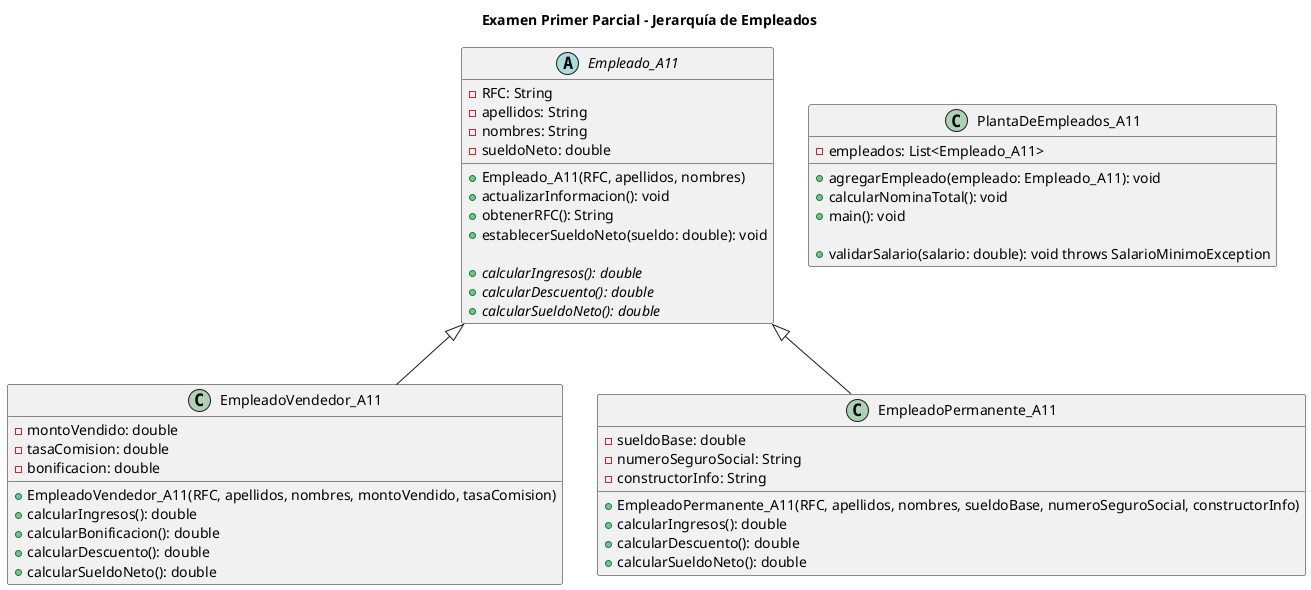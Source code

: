 @startuml
skinparam ClassAttributeIconStyle private
title Examen Primer Parcial - Jerarquía de Empleados

' Clase Abstracta Empleado
abstract class Empleado_A11 {
    - RFC: String
    - apellidos: String
    - nombres: String
    - sueldoNeto: double

    + Empleado_A11(RFC, apellidos, nombres)
    + actualizarInformacion(): void
    + obtenerRFC(): String
    + establecerSueldoNeto(sueldo: double): void

    + {abstract} calcularIngresos(): double
    + {abstract} calcularDescuento(): double
    + {abstract} calcularSueldoNeto(): double
}

' Clase Hija: Empleado Vendedor
class EmpleadoVendedor_A11 {
    - montoVendido: double
    - tasaComision: double
    - bonificacion: double

    + EmpleadoVendedor_A11(RFC, apellidos, nombres, montoVendido, tasaComision)
    + calcularIngresos(): double
    + calcularBonificacion(): double
    + calcularDescuento(): double
    + calcularSueldoNeto(): double
}

' Clase Hija: Empleado Permanente
class EmpleadoPermanente_A11 {
    - sueldoBase: double
    - numeroSeguroSocial: String
    - constructorInfo: String

    + EmpleadoPermanente_A11(RFC, apellidos, nombres, sueldoBase, numeroSeguroSocial, constructorInfo)
    + calcularIngresos(): double
    + calcularDescuento(): double
    + calcularSueldoNeto(): double
}

' Relaciones de Herencia
Empleado_A11 <|-- EmpleadoVendedor_A11
Empleado_A11 <|-- EmpleadoPermanente_A11

' Clase para manejar polimorfismo y excepciones
class PlantaDeEmpleados_A11 {
    - empleados: List<Empleado_A11>

    + agregarEmpleado(empleado: Empleado_A11): void
    + calcularNominaTotal(): void
    + main(): void

    ' Manejo de excepciones
    + validarSalario(salario: double): void throws SalarioMinimoException
}

@enduml
